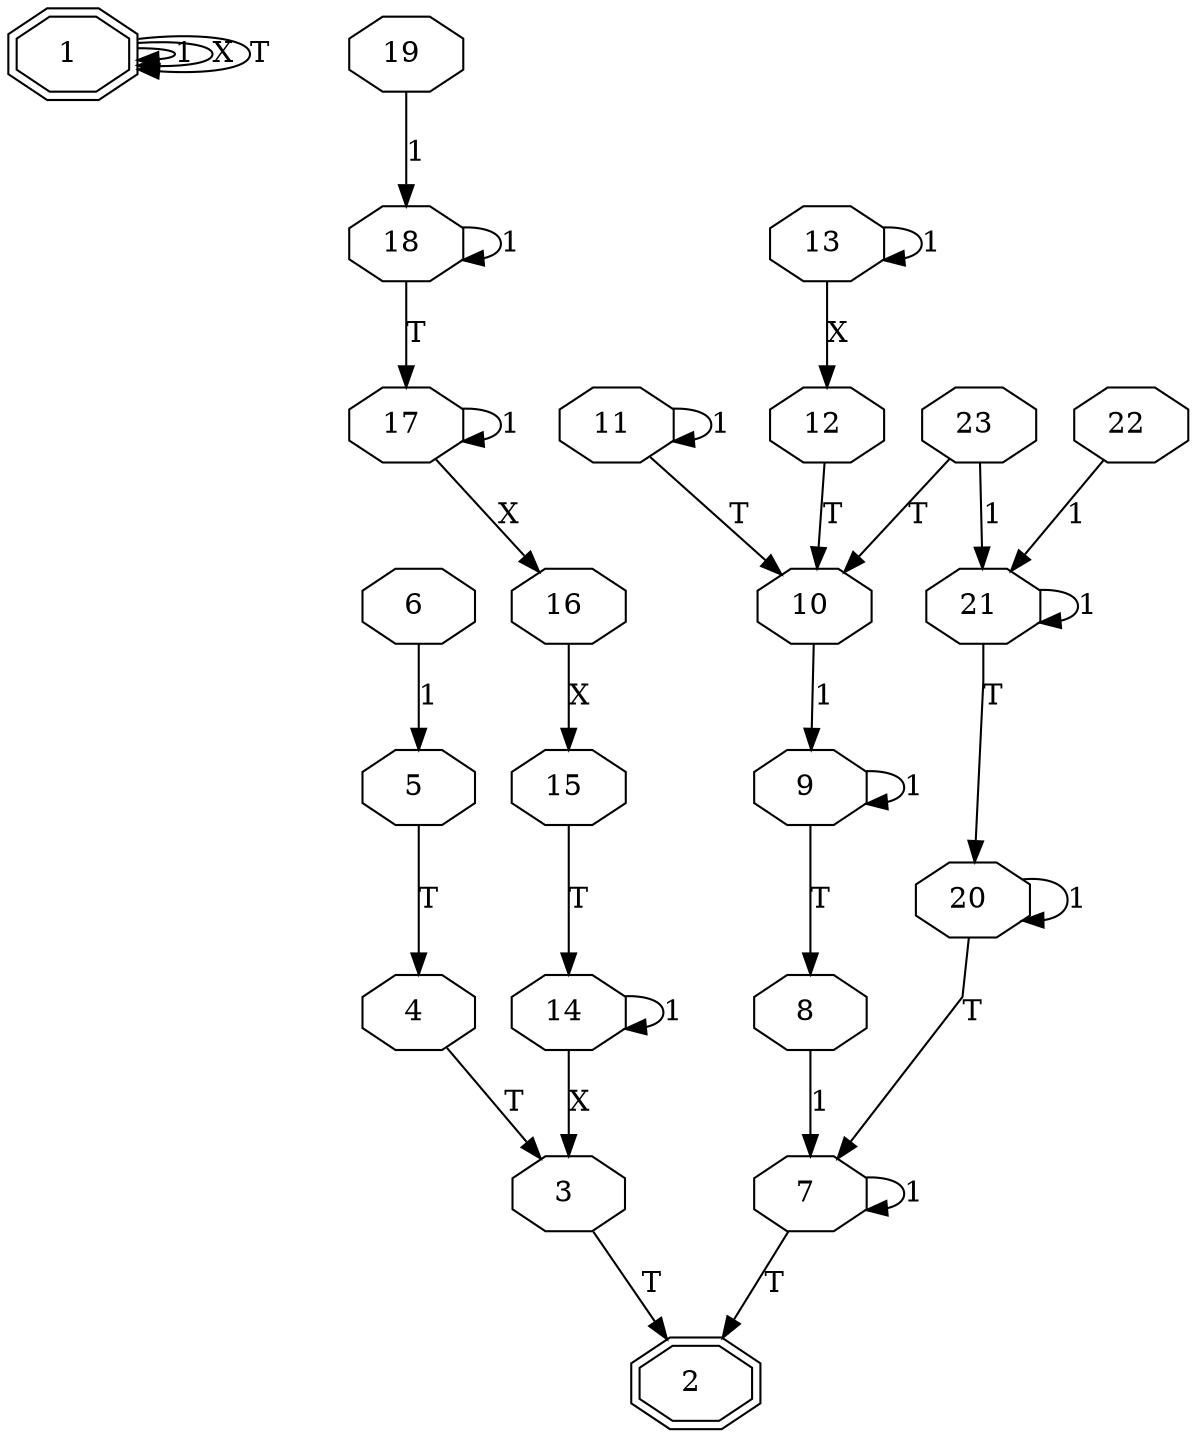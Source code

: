 digraph g
{
graph [ splines = false ] 
1 [shape=doubleoctagon label="1 "]
1 -> 1 [label=1] 
1 -> 1 [label=X] 
1 -> 1 [label=T] 
2 [shape=doubleoctagon label="2 "]
3 [shape=octagon label="3 "]
3 -> 2 [label=T] 
4 [shape=octagon label="4 "]
4 -> 3 [label=T] 
5 [shape=octagon label="5 "]
5 -> 4 [label=T] 
6 [shape=octagon label="6 "]
6 -> 5 [label=1] 
7 [shape=octagon label="7 "]
7 -> 7 [label=1] 
7 -> 2 [label=T] 
8 [shape=octagon label="8 "]
8 -> 7 [label=1] 
9 [shape=octagon label="9 "]
9 -> 9 [label=1] 
9 -> 8 [label=T] 
10 [shape=octagon label="10 "]
10 -> 9 [label=1] 
11 [shape=octagon label="11 "]
11 -> 11 [label=1] 
11 -> 10 [label=T] 
12 [shape=octagon label="12 "]
12 -> 10 [label=T] 
13 [shape=octagon label="13 "]
13 -> 13 [label=1] 
13 -> 12 [label=X] 
14 [shape=octagon label="14 "]
14 -> 14 [label=1] 
14 -> 3 [label=X] 
15 [shape=octagon label="15 "]
15 -> 14 [label=T] 
16 [shape=octagon label="16 "]
16 -> 15 [label=X] 
17 [shape=octagon label="17 "]
17 -> 17 [label=1] 
17 -> 16 [label=X] 
18 [shape=octagon label="18 "]
18 -> 18 [label=1] 
18 -> 17 [label=T] 
19 [shape=octagon label="19 "]
19 -> 18 [label=1] 
20 [shape=octagon label="20 "]
20 -> 20 [label=1] 
20 -> 7 [label=T] 
21 [shape=octagon label="21 "]
21 -> 21 [label=1] 
21 -> 20 [label=T] 
22 [shape=octagon label="22 "]
22 -> 21 [label=1] 
23 [shape=octagon label="23 "]
23 -> 21 [label=1] 
23 -> 10 [label=T] 
}
